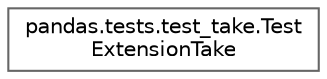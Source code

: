 digraph "Graphical Class Hierarchy"
{
 // LATEX_PDF_SIZE
  bgcolor="transparent";
  edge [fontname=Helvetica,fontsize=10,labelfontname=Helvetica,labelfontsize=10];
  node [fontname=Helvetica,fontsize=10,shape=box,height=0.2,width=0.4];
  rankdir="LR";
  Node0 [id="Node000000",label="pandas.tests.test_take.Test\lExtensionTake",height=0.2,width=0.4,color="grey40", fillcolor="white", style="filled",URL="$d9/d97/classpandas_1_1tests_1_1test__take_1_1TestExtensionTake.html",tooltip=" "];
}

